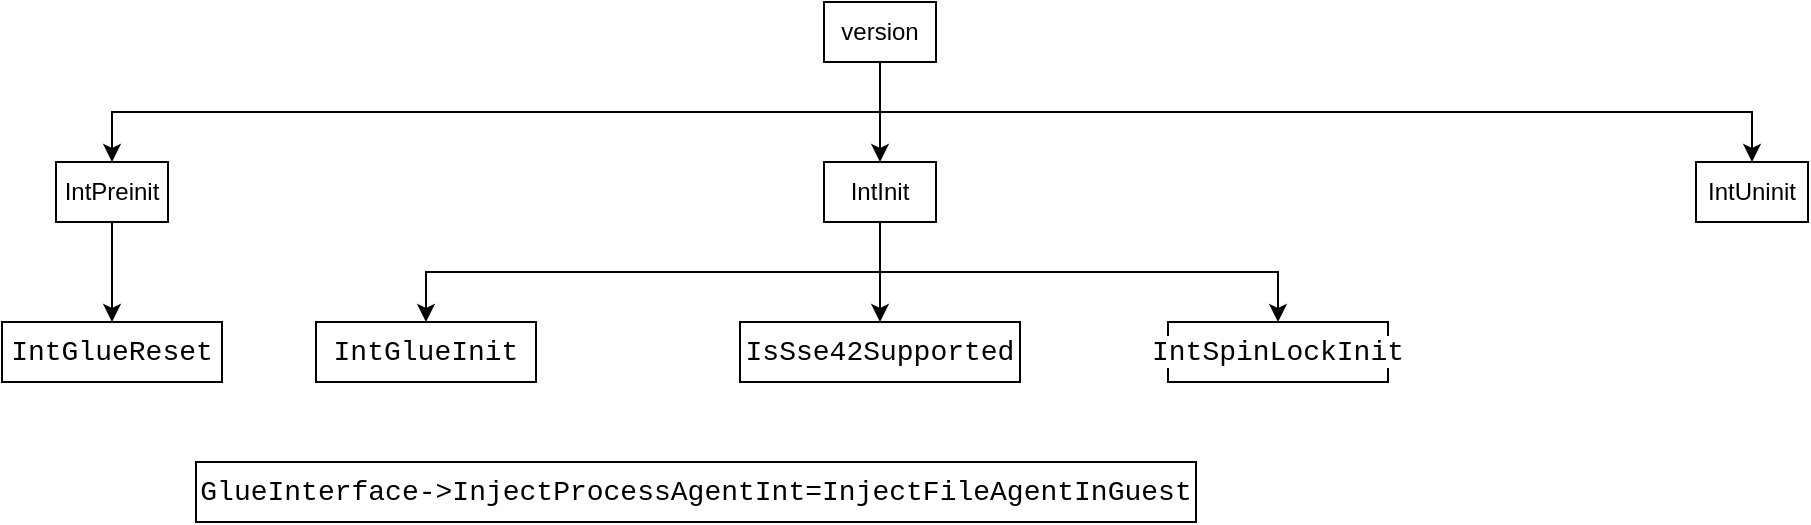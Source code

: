 <mxfile version="16.6.1" type="github">
  <diagram id="F_U6pM1qq8SpCUaOEMC0" name="Page-1">
    <mxGraphModel dx="2036" dy="634" grid="1" gridSize="10" guides="1" tooltips="1" connect="1" arrows="1" fold="1" page="1" pageScale="1" pageWidth="827" pageHeight="1169" math="0" shadow="0">
      <root>
        <mxCell id="0" />
        <mxCell id="1" parent="0" />
        <mxCell id="gUDkAE20RX9uTa4XjMVf-8" style="edgeStyle=orthogonalEdgeStyle;rounded=0;orthogonalLoop=1;jettySize=auto;html=1;exitX=0.5;exitY=1;exitDx=0;exitDy=0;entryX=0.5;entryY=0;entryDx=0;entryDy=0;" edge="1" parent="1" source="TIsorukkTQMrVHCbGugd-1" target="gUDkAE20RX9uTa4XjMVf-3">
          <mxGeometry relative="1" as="geometry" />
        </mxCell>
        <mxCell id="gUDkAE20RX9uTa4XjMVf-9" style="edgeStyle=orthogonalEdgeStyle;rounded=0;orthogonalLoop=1;jettySize=auto;html=1;exitX=0.5;exitY=1;exitDx=0;exitDy=0;" edge="1" parent="1" source="TIsorukkTQMrVHCbGugd-1" target="gUDkAE20RX9uTa4XjMVf-4">
          <mxGeometry relative="1" as="geometry" />
        </mxCell>
        <mxCell id="gUDkAE20RX9uTa4XjMVf-10" style="edgeStyle=orthogonalEdgeStyle;rounded=0;orthogonalLoop=1;jettySize=auto;html=1;exitX=0.5;exitY=1;exitDx=0;exitDy=0;entryX=0.5;entryY=0;entryDx=0;entryDy=0;" edge="1" parent="1" source="TIsorukkTQMrVHCbGugd-1" target="gUDkAE20RX9uTa4XjMVf-5">
          <mxGeometry relative="1" as="geometry" />
        </mxCell>
        <mxCell id="TIsorukkTQMrVHCbGugd-1" value="version" style="rounded=0;whiteSpace=wrap;html=1;shadow=0;" parent="1" vertex="1">
          <mxGeometry x="354" y="30" width="56" height="30" as="geometry" />
        </mxCell>
        <mxCell id="gUDkAE20RX9uTa4XjMVf-12" style="edgeStyle=orthogonalEdgeStyle;rounded=0;orthogonalLoop=1;jettySize=auto;html=1;exitX=0.5;exitY=1;exitDx=0;exitDy=0;entryX=0.5;entryY=0;entryDx=0;entryDy=0;" edge="1" parent="1" source="gUDkAE20RX9uTa4XjMVf-3" target="gUDkAE20RX9uTa4XjMVf-11">
          <mxGeometry relative="1" as="geometry" />
        </mxCell>
        <mxCell id="gUDkAE20RX9uTa4XjMVf-3" value="IntPreinit" style="rounded=0;whiteSpace=wrap;html=1;shadow=0;" vertex="1" parent="1">
          <mxGeometry x="-30" y="110" width="56" height="30" as="geometry" />
        </mxCell>
        <mxCell id="gUDkAE20RX9uTa4XjMVf-15" style="edgeStyle=orthogonalEdgeStyle;rounded=0;orthogonalLoop=1;jettySize=auto;html=1;exitX=0.5;exitY=1;exitDx=0;exitDy=0;entryX=0.5;entryY=0;entryDx=0;entryDy=0;fontColor=#000000;" edge="1" parent="1" source="gUDkAE20RX9uTa4XjMVf-4" target="gUDkAE20RX9uTa4XjMVf-14">
          <mxGeometry relative="1" as="geometry" />
        </mxCell>
        <mxCell id="gUDkAE20RX9uTa4XjMVf-18" style="edgeStyle=orthogonalEdgeStyle;rounded=0;orthogonalLoop=1;jettySize=auto;html=1;exitX=0.5;exitY=1;exitDx=0;exitDy=0;entryX=0.5;entryY=0;entryDx=0;entryDy=0;fontColor=#000000;" edge="1" parent="1" source="gUDkAE20RX9uTa4XjMVf-4" target="gUDkAE20RX9uTa4XjMVf-16">
          <mxGeometry relative="1" as="geometry" />
        </mxCell>
        <mxCell id="gUDkAE20RX9uTa4XjMVf-19" style="edgeStyle=orthogonalEdgeStyle;rounded=0;orthogonalLoop=1;jettySize=auto;html=1;exitX=0.5;exitY=1;exitDx=0;exitDy=0;fontColor=#000000;" edge="1" parent="1" source="gUDkAE20RX9uTa4XjMVf-4" target="gUDkAE20RX9uTa4XjMVf-17">
          <mxGeometry relative="1" as="geometry" />
        </mxCell>
        <mxCell id="gUDkAE20RX9uTa4XjMVf-4" value="IntInit" style="rounded=0;whiteSpace=wrap;html=1;shadow=0;" vertex="1" parent="1">
          <mxGeometry x="354" y="110" width="56" height="30" as="geometry" />
        </mxCell>
        <mxCell id="gUDkAE20RX9uTa4XjMVf-5" value="IntUninit" style="rounded=0;whiteSpace=wrap;html=1;shadow=0;" vertex="1" parent="1">
          <mxGeometry x="790" y="110" width="56" height="30" as="geometry" />
        </mxCell>
        <mxCell id="gUDkAE20RX9uTa4XjMVf-11" value="&lt;div style=&quot;font-family: &amp;#34;consolas&amp;#34; , &amp;#34;courier new&amp;#34; , monospace ; font-size: 14px ; line-height: 19px&quot;&gt;&lt;span style=&quot;background-color: rgb(255 , 255 , 255)&quot;&gt;IntGlueReset&lt;/span&gt;&lt;/div&gt;" style="rounded=0;whiteSpace=wrap;html=1;shadow=0;" vertex="1" parent="1">
          <mxGeometry x="-57" y="190" width="110" height="30" as="geometry" />
        </mxCell>
        <mxCell id="gUDkAE20RX9uTa4XjMVf-14" value="&lt;div style=&quot;font-family: &amp;#34;consolas&amp;#34; , &amp;#34;courier new&amp;#34; , monospace ; font-size: 14px ; line-height: 19px&quot;&gt;&lt;span style=&quot;background-color: rgb(255 , 255 , 255)&quot;&gt;IntGlueInit&lt;/span&gt;&lt;br&gt;&lt;/div&gt;" style="rounded=0;whiteSpace=wrap;html=1;shadow=0;" vertex="1" parent="1">
          <mxGeometry x="100" y="190" width="110" height="30" as="geometry" />
        </mxCell>
        <mxCell id="gUDkAE20RX9uTa4XjMVf-16" value="&lt;div style=&quot;font-family: &amp;#34;consolas&amp;#34; , &amp;#34;courier new&amp;#34; , monospace ; font-size: 14px ; line-height: 19px&quot;&gt;&lt;div style=&quot;font-family: &amp;#34;consolas&amp;#34; , &amp;#34;courier new&amp;#34; , monospace ; line-height: 19px&quot;&gt;&lt;span style=&quot;background-color: rgb(255 , 255 , 255)&quot;&gt;IsSse42Supported&lt;/span&gt;&lt;/div&gt;&lt;/div&gt;" style="rounded=0;whiteSpace=wrap;html=1;shadow=0;" vertex="1" parent="1">
          <mxGeometry x="312" y="190" width="140" height="30" as="geometry" />
        </mxCell>
        <mxCell id="gUDkAE20RX9uTa4XjMVf-17" value="&lt;div style=&quot;font-family: &amp;#34;consolas&amp;#34; , &amp;#34;courier new&amp;#34; , monospace ; font-size: 14px ; line-height: 19px&quot;&gt;&lt;div style=&quot;font-family: &amp;#34;consolas&amp;#34; , &amp;#34;courier new&amp;#34; , monospace ; line-height: 19px&quot;&gt;&lt;span style=&quot;background-color: rgb(255 , 255 , 255)&quot;&gt;IntSpinLockInit&lt;/span&gt;&lt;/div&gt;&lt;/div&gt;" style="rounded=0;whiteSpace=wrap;html=1;shadow=0;" vertex="1" parent="1">
          <mxGeometry x="526" y="190" width="110" height="30" as="geometry" />
        </mxCell>
        <mxCell id="gUDkAE20RX9uTa4XjMVf-20" value="&lt;div style=&quot;font-family: &amp;#34;consolas&amp;#34; , &amp;#34;courier new&amp;#34; , monospace ; font-size: 14px ; line-height: 19px&quot;&gt;&lt;div style=&quot;font-family: &amp;#34;consolas&amp;#34; , &amp;#34;courier new&amp;#34; , monospace ; line-height: 19px&quot;&gt;&lt;div style=&quot;font-family: &amp;#34;consolas&amp;#34; , &amp;#34;courier new&amp;#34; , monospace ; line-height: 19px&quot;&gt;&lt;span style=&quot;background-color: rgb(255 , 255 , 255)&quot;&gt;&lt;span style=&quot;font-family: &amp;#34;consolas&amp;#34; , &amp;#34;courier new&amp;#34; , monospace&quot;&gt;GlueInterface&lt;/span&gt;&lt;span style=&quot;font-family: &amp;#34;consolas&amp;#34; , &amp;#34;courier new&amp;#34; , monospace&quot;&gt;-&amp;gt;&lt;/span&gt;&lt;span style=&quot;font-family: &amp;#34;consolas&amp;#34; , &amp;#34;courier new&amp;#34; , monospace&quot;&gt;InjectProcessAgent&lt;/span&gt;Int=InjectFileAgentInGuest&lt;/span&gt;&lt;/div&gt;&lt;/div&gt;&lt;/div&gt;" style="rounded=0;whiteSpace=wrap;html=1;shadow=0;" vertex="1" parent="1">
          <mxGeometry x="40" y="260" width="500" height="30" as="geometry" />
        </mxCell>
      </root>
    </mxGraphModel>
  </diagram>
</mxfile>
